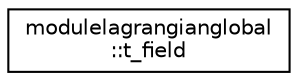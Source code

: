 digraph "Graphical Class Hierarchy"
{
 // LATEX_PDF_SIZE
  edge [fontname="Helvetica",fontsize="10",labelfontname="Helvetica",labelfontsize="10"];
  node [fontname="Helvetica",fontsize="10",shape=record];
  rankdir="LR";
  Node0 [label="modulelagrangianglobal\l::t_field",height=0.2,width=0.4,color="black", fillcolor="white", style="filled",URL="$structmodulelagrangianglobal_1_1t__field.html",tooltip=" "];
}
